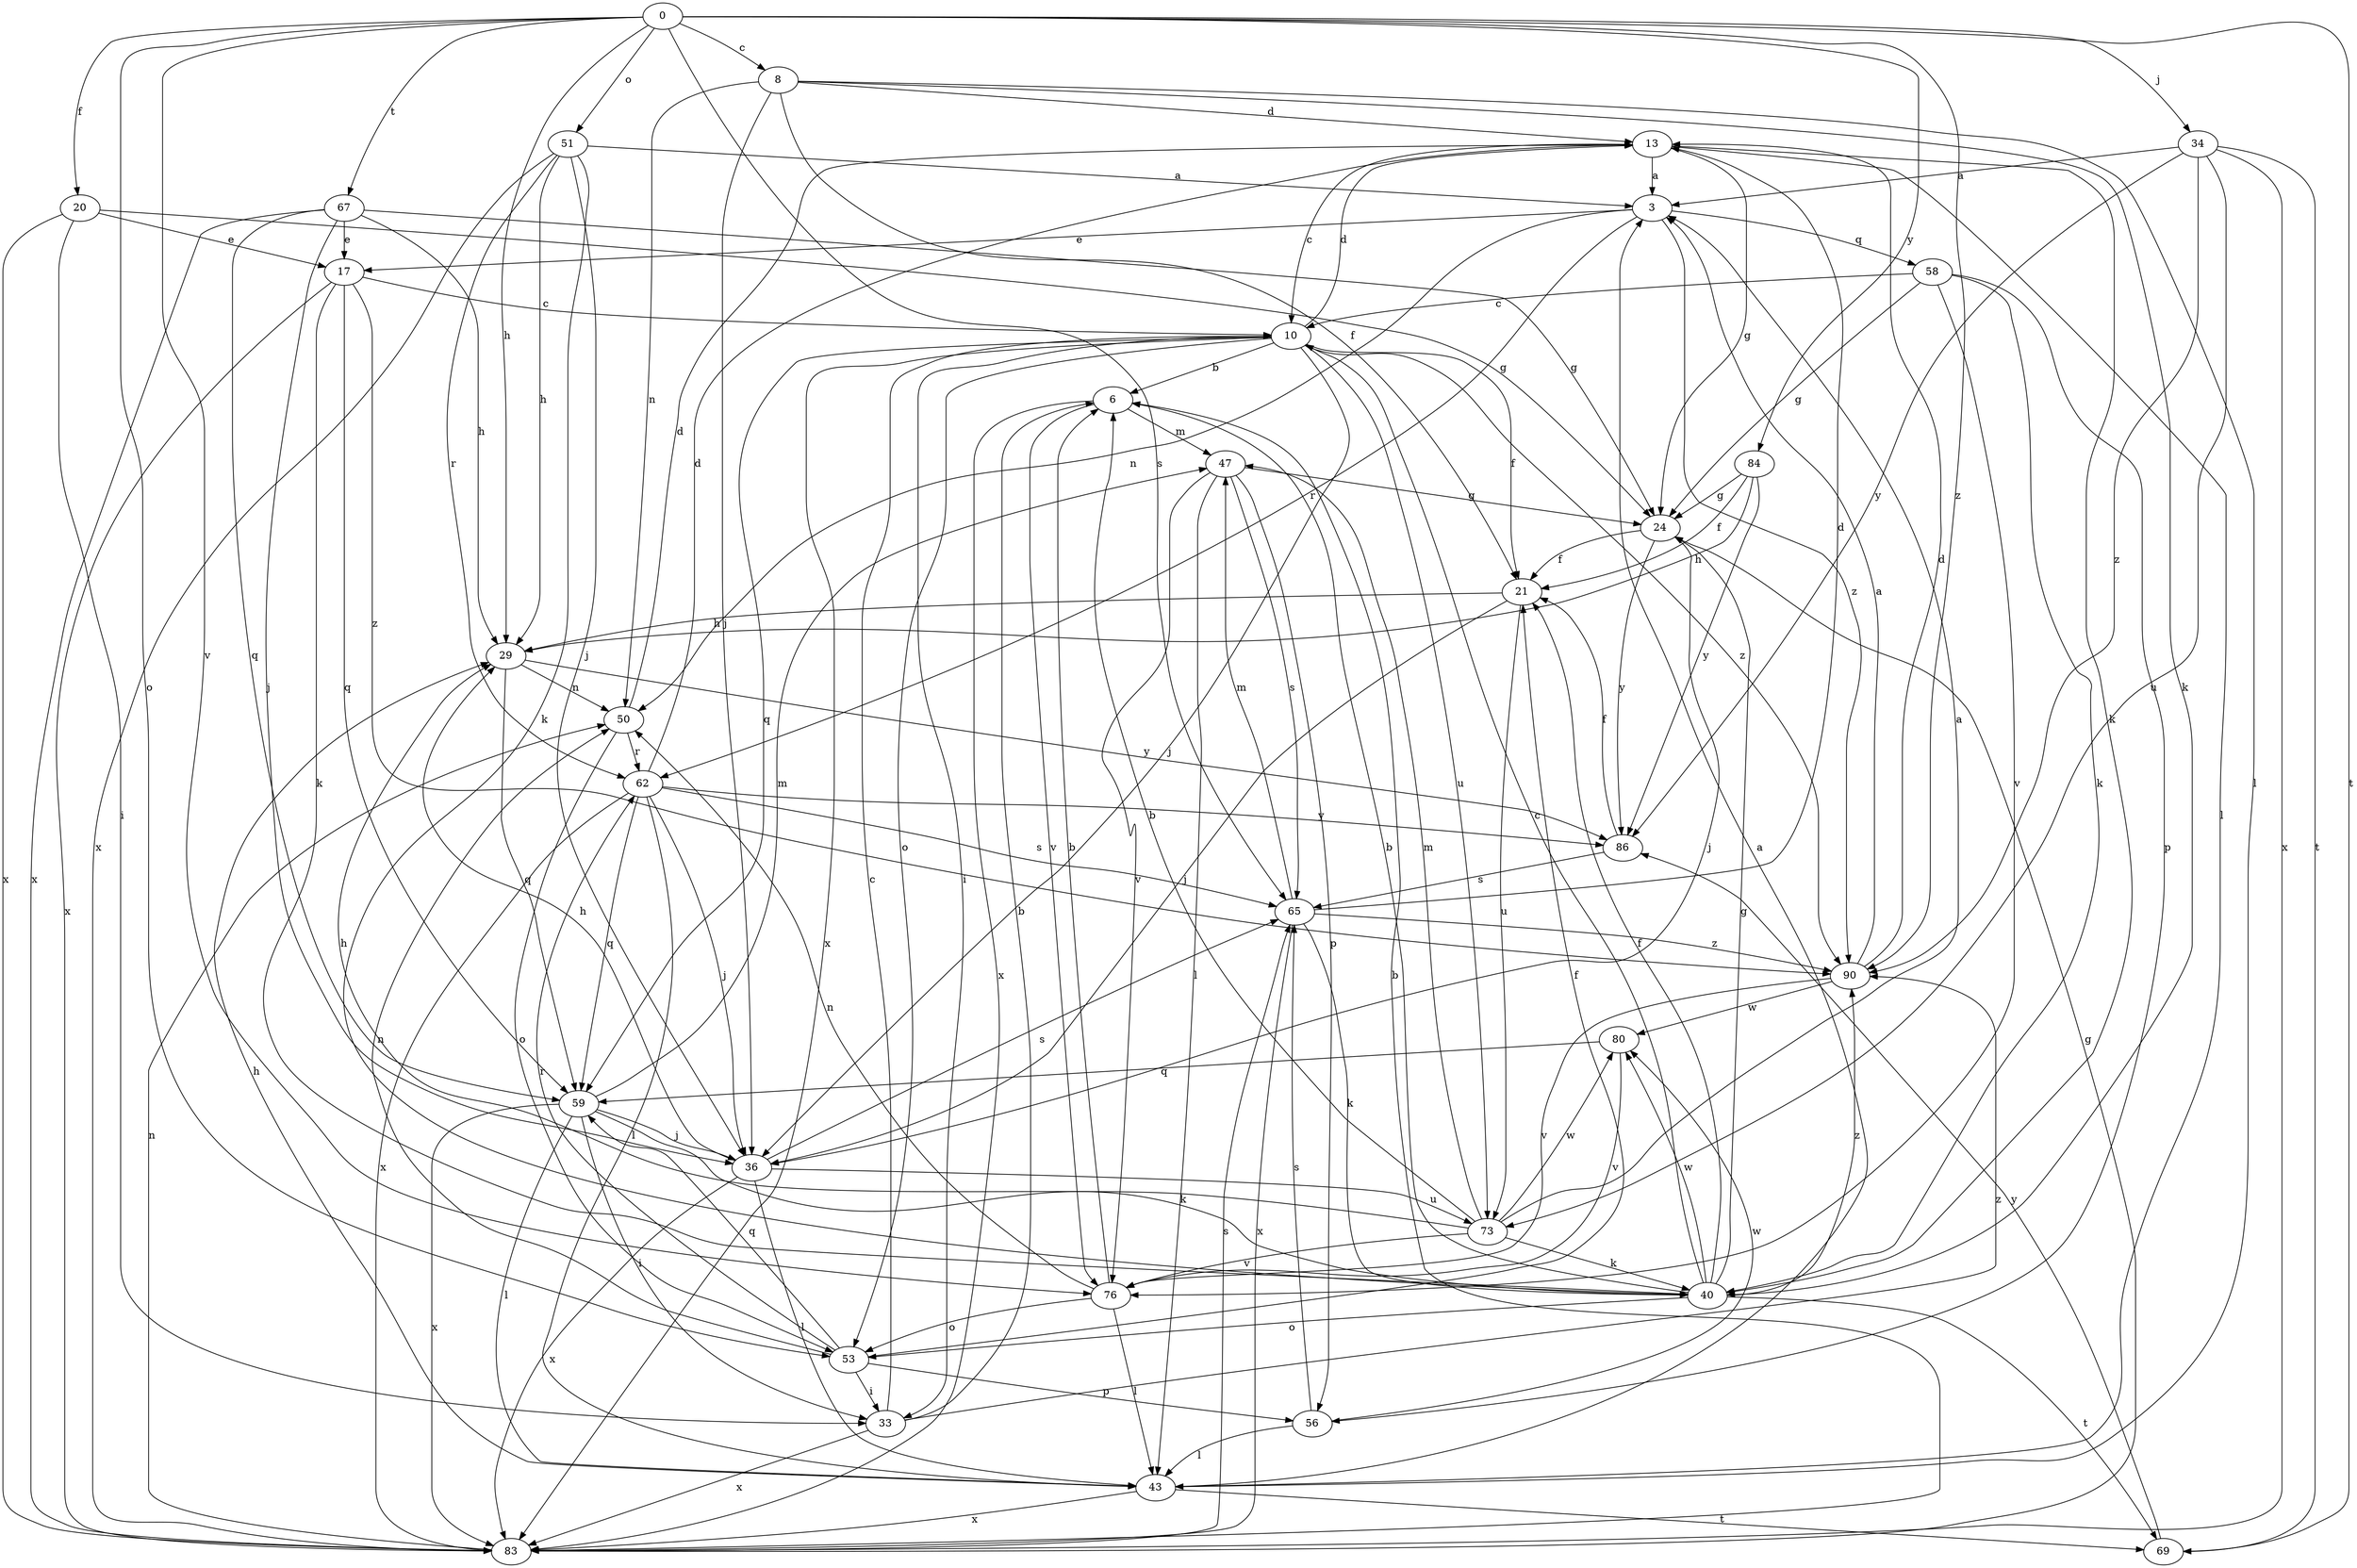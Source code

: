 strict digraph  {
0;
3;
6;
8;
10;
13;
17;
20;
21;
24;
29;
33;
34;
36;
40;
43;
47;
50;
51;
53;
56;
58;
59;
62;
65;
67;
69;
73;
76;
80;
83;
84;
86;
90;
0 -> 8  [label=c];
0 -> 20  [label=f];
0 -> 29  [label=h];
0 -> 34  [label=j];
0 -> 51  [label=o];
0 -> 53  [label=o];
0 -> 65  [label=s];
0 -> 67  [label=t];
0 -> 69  [label=t];
0 -> 76  [label=v];
0 -> 84  [label=y];
0 -> 90  [label=z];
3 -> 17  [label=e];
3 -> 50  [label=n];
3 -> 58  [label=q];
3 -> 62  [label=r];
3 -> 90  [label=z];
6 -> 47  [label=m];
6 -> 76  [label=v];
6 -> 83  [label=x];
8 -> 13  [label=d];
8 -> 21  [label=f];
8 -> 36  [label=j];
8 -> 40  [label=k];
8 -> 43  [label=l];
8 -> 50  [label=n];
10 -> 6  [label=b];
10 -> 13  [label=d];
10 -> 21  [label=f];
10 -> 33  [label=i];
10 -> 36  [label=j];
10 -> 53  [label=o];
10 -> 59  [label=q];
10 -> 73  [label=u];
10 -> 83  [label=x];
10 -> 90  [label=z];
13 -> 3  [label=a];
13 -> 10  [label=c];
13 -> 24  [label=g];
13 -> 40  [label=k];
13 -> 43  [label=l];
17 -> 10  [label=c];
17 -> 40  [label=k];
17 -> 59  [label=q];
17 -> 83  [label=x];
17 -> 90  [label=z];
20 -> 17  [label=e];
20 -> 24  [label=g];
20 -> 33  [label=i];
20 -> 83  [label=x];
21 -> 29  [label=h];
21 -> 36  [label=j];
21 -> 73  [label=u];
24 -> 21  [label=f];
24 -> 36  [label=j];
24 -> 86  [label=y];
29 -> 50  [label=n];
29 -> 59  [label=q];
29 -> 86  [label=y];
33 -> 6  [label=b];
33 -> 10  [label=c];
33 -> 83  [label=x];
33 -> 90  [label=z];
34 -> 3  [label=a];
34 -> 69  [label=t];
34 -> 73  [label=u];
34 -> 83  [label=x];
34 -> 86  [label=y];
34 -> 90  [label=z];
36 -> 29  [label=h];
36 -> 43  [label=l];
36 -> 65  [label=s];
36 -> 73  [label=u];
36 -> 83  [label=x];
40 -> 6  [label=b];
40 -> 10  [label=c];
40 -> 21  [label=f];
40 -> 24  [label=g];
40 -> 53  [label=o];
40 -> 69  [label=t];
40 -> 80  [label=w];
40 -> 90  [label=z];
43 -> 3  [label=a];
43 -> 29  [label=h];
43 -> 69  [label=t];
43 -> 83  [label=x];
47 -> 24  [label=g];
47 -> 43  [label=l];
47 -> 56  [label=p];
47 -> 65  [label=s];
47 -> 76  [label=v];
50 -> 13  [label=d];
50 -> 53  [label=o];
50 -> 62  [label=r];
51 -> 3  [label=a];
51 -> 29  [label=h];
51 -> 36  [label=j];
51 -> 40  [label=k];
51 -> 62  [label=r];
51 -> 83  [label=x];
53 -> 21  [label=f];
53 -> 33  [label=i];
53 -> 50  [label=n];
53 -> 56  [label=p];
53 -> 59  [label=q];
53 -> 62  [label=r];
56 -> 43  [label=l];
56 -> 65  [label=s];
56 -> 80  [label=w];
58 -> 10  [label=c];
58 -> 24  [label=g];
58 -> 40  [label=k];
58 -> 56  [label=p];
58 -> 76  [label=v];
59 -> 33  [label=i];
59 -> 36  [label=j];
59 -> 40  [label=k];
59 -> 43  [label=l];
59 -> 47  [label=m];
59 -> 83  [label=x];
62 -> 13  [label=d];
62 -> 36  [label=j];
62 -> 43  [label=l];
62 -> 59  [label=q];
62 -> 65  [label=s];
62 -> 83  [label=x];
62 -> 86  [label=y];
65 -> 13  [label=d];
65 -> 40  [label=k];
65 -> 47  [label=m];
65 -> 83  [label=x];
65 -> 90  [label=z];
67 -> 17  [label=e];
67 -> 24  [label=g];
67 -> 29  [label=h];
67 -> 36  [label=j];
67 -> 59  [label=q];
67 -> 83  [label=x];
69 -> 86  [label=y];
73 -> 3  [label=a];
73 -> 6  [label=b];
73 -> 29  [label=h];
73 -> 40  [label=k];
73 -> 47  [label=m];
73 -> 76  [label=v];
73 -> 80  [label=w];
76 -> 6  [label=b];
76 -> 43  [label=l];
76 -> 50  [label=n];
76 -> 53  [label=o];
80 -> 59  [label=q];
80 -> 76  [label=v];
83 -> 6  [label=b];
83 -> 24  [label=g];
83 -> 50  [label=n];
83 -> 65  [label=s];
84 -> 21  [label=f];
84 -> 24  [label=g];
84 -> 29  [label=h];
84 -> 86  [label=y];
86 -> 21  [label=f];
86 -> 65  [label=s];
90 -> 3  [label=a];
90 -> 13  [label=d];
90 -> 76  [label=v];
90 -> 80  [label=w];
}
